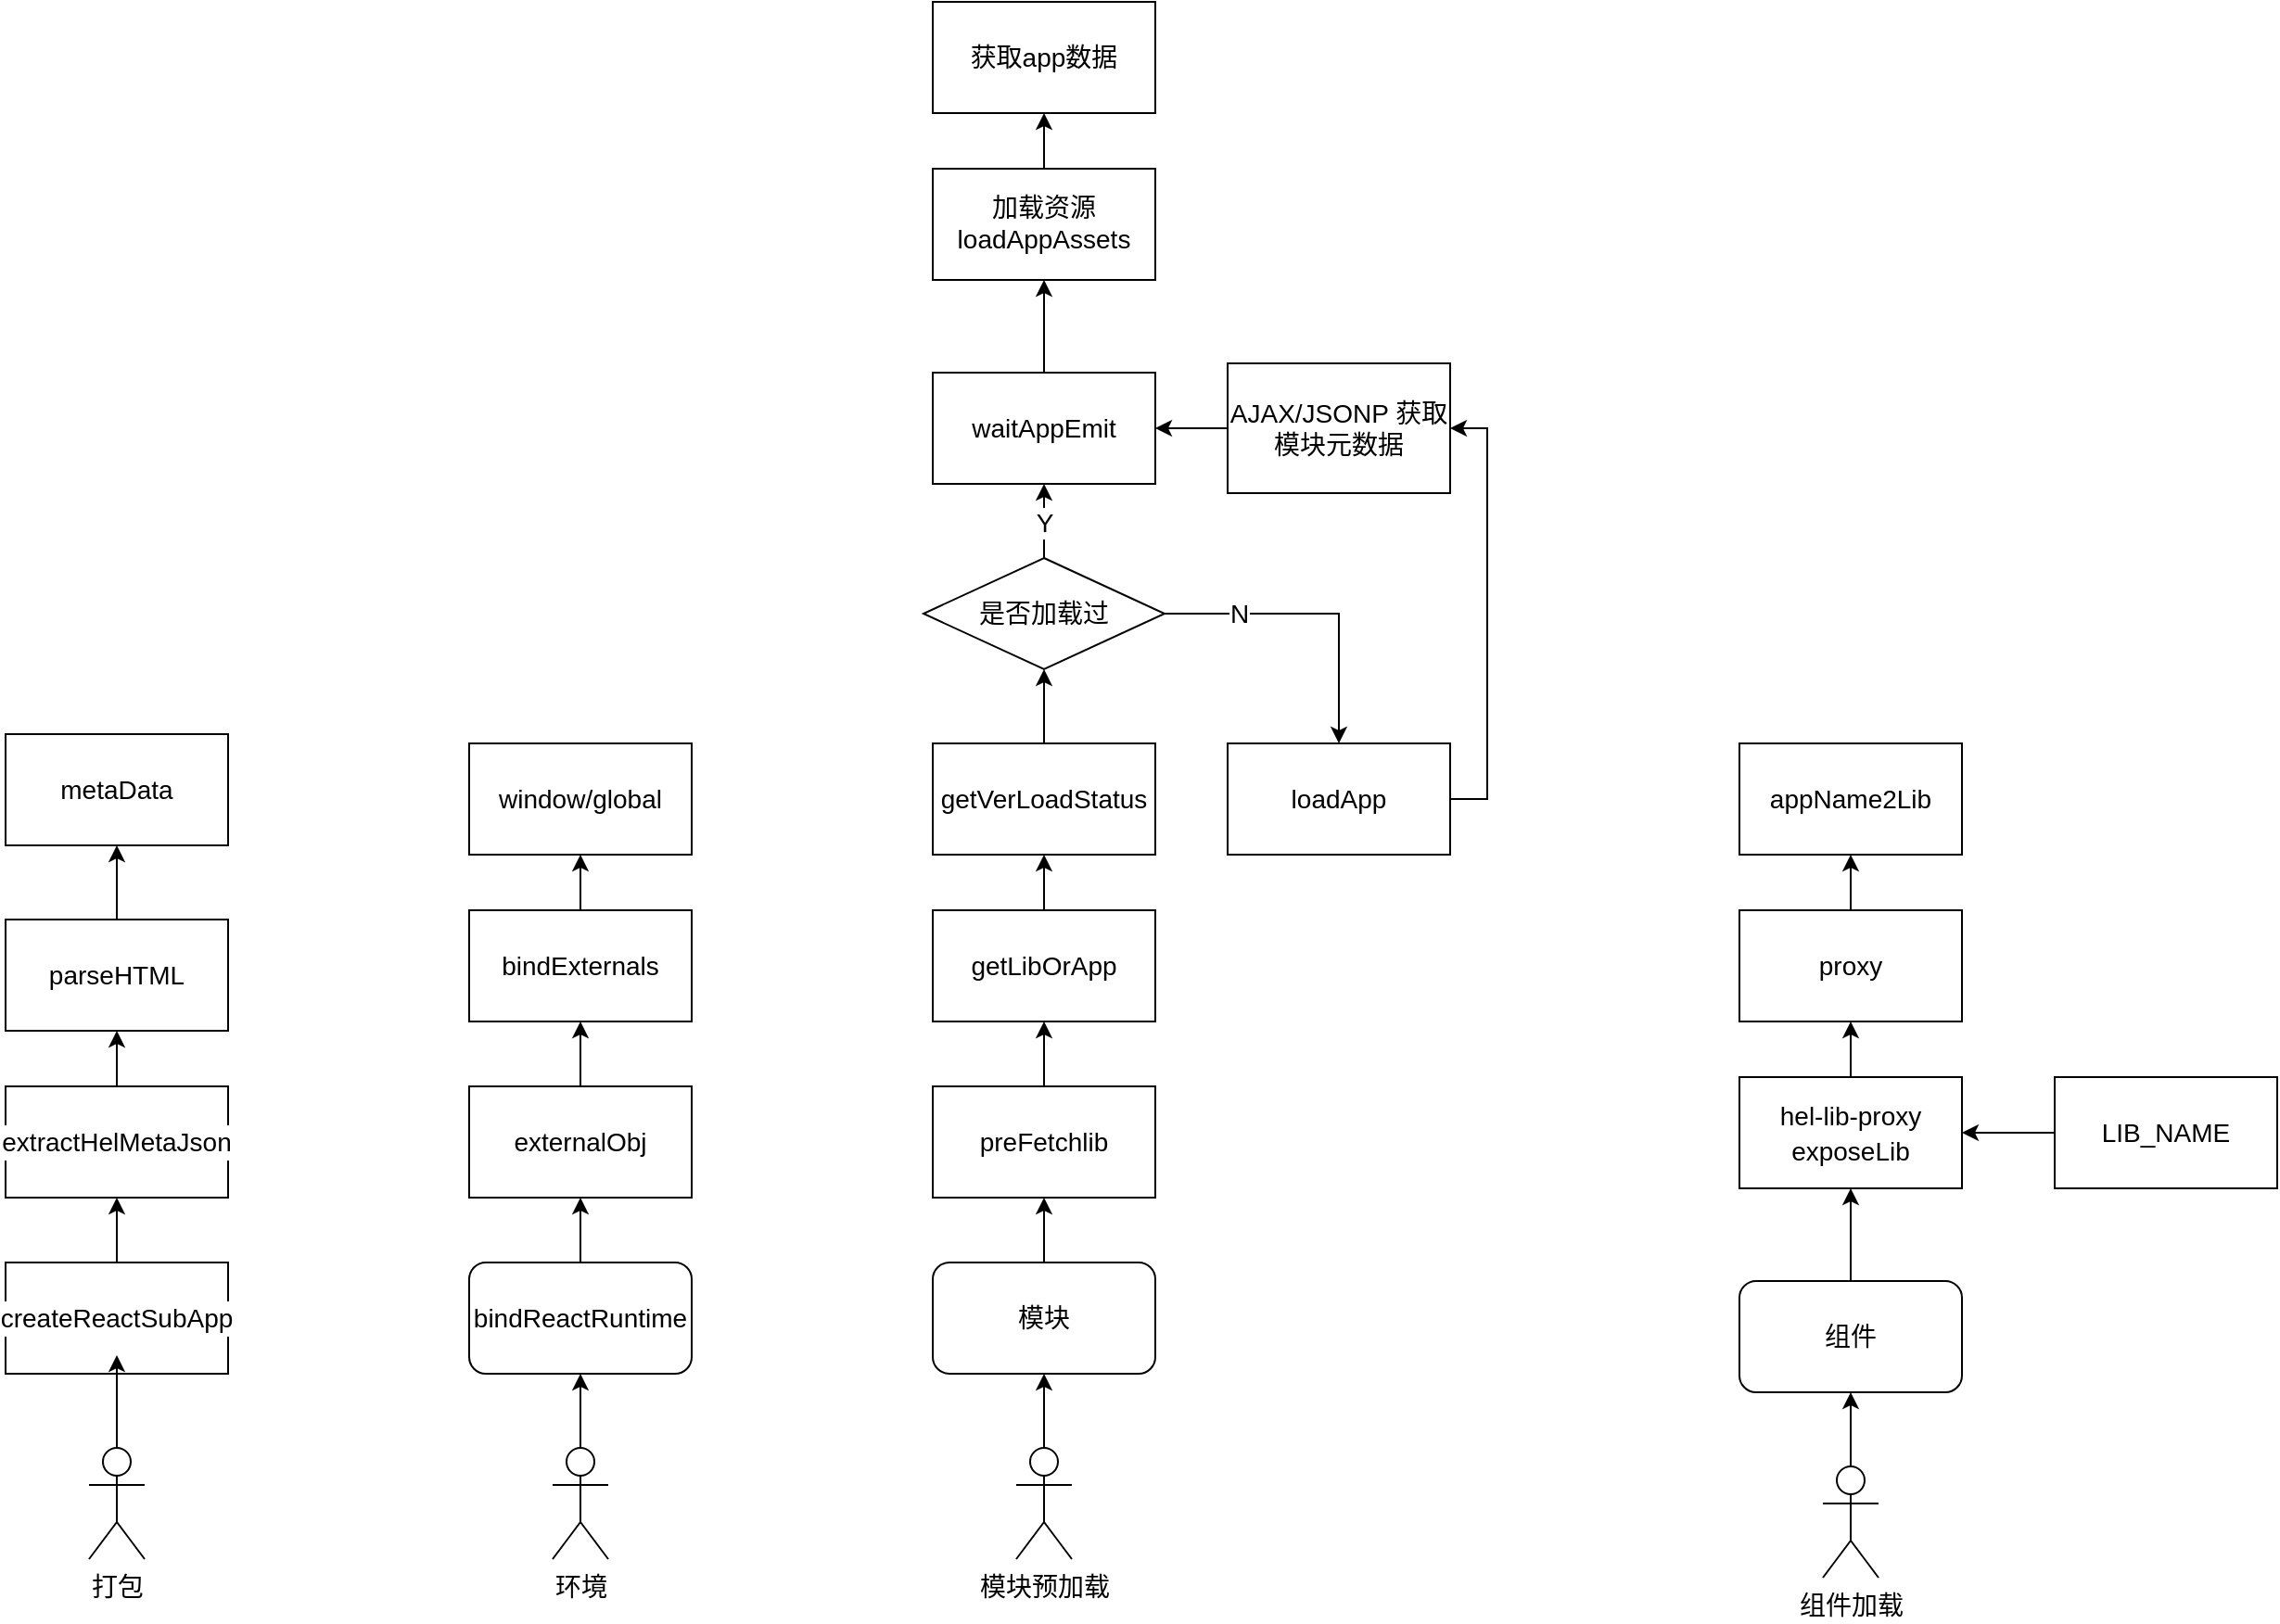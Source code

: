<mxfile version="22.1.21" type="device">
  <diagram name="第 1 页" id="_yUB_rn5PIO8Qkfh15Yj">
    <mxGraphModel dx="2473" dy="1070" grid="1" gridSize="10" guides="1" tooltips="1" connect="1" arrows="1" fold="1" page="1" pageScale="1" pageWidth="827" pageHeight="1169" math="0" shadow="0">
      <root>
        <mxCell id="0" />
        <mxCell id="1" parent="0" />
        <mxCell id="n320dYOvcEdCpAnGixLz-7" style="edgeStyle=orthogonalEdgeStyle;rounded=0;orthogonalLoop=1;jettySize=auto;html=1;fontColor=default;labelBackgroundColor=default;fontFamily=Helvetica;align=center;fontStyle=0;fontSize=14;" parent="1" source="n320dYOvcEdCpAnGixLz-1" target="n320dYOvcEdCpAnGixLz-5" edge="1">
          <mxGeometry relative="1" as="geometry" />
        </mxCell>
        <mxCell id="n320dYOvcEdCpAnGixLz-1" value="模块" style="rounded=1;whiteSpace=wrap;html=1;fontColor=default;labelBackgroundColor=default;fontFamily=Helvetica;align=center;fontStyle=0;fontSize=14;" parent="1" vertex="1">
          <mxGeometry x="195" y="680" width="120" height="60" as="geometry" />
        </mxCell>
        <mxCell id="n320dYOvcEdCpAnGixLz-6" style="edgeStyle=orthogonalEdgeStyle;rounded=0;orthogonalLoop=1;jettySize=auto;html=1;fontColor=default;labelBackgroundColor=default;fontFamily=Helvetica;align=center;fontStyle=0;fontSize=14;" parent="1" source="n320dYOvcEdCpAnGixLz-2" target="n320dYOvcEdCpAnGixLz-1" edge="1">
          <mxGeometry relative="1" as="geometry" />
        </mxCell>
        <mxCell id="n320dYOvcEdCpAnGixLz-2" value="模块预加载" style="shape=umlActor;verticalLabelPosition=bottom;verticalAlign=top;html=1;outlineConnect=0;fontColor=default;labelBackgroundColor=default;fontFamily=Helvetica;align=center;fontStyle=0;fontSize=14;" parent="1" vertex="1">
          <mxGeometry x="240" y="780" width="30" height="60" as="geometry" />
        </mxCell>
        <mxCell id="n320dYOvcEdCpAnGixLz-9" style="edgeStyle=orthogonalEdgeStyle;rounded=0;orthogonalLoop=1;jettySize=auto;html=1;fontColor=default;labelBackgroundColor=default;fontFamily=Helvetica;align=center;fontStyle=0;fontSize=14;" parent="1" source="n320dYOvcEdCpAnGixLz-5" target="n320dYOvcEdCpAnGixLz-8" edge="1">
          <mxGeometry relative="1" as="geometry" />
        </mxCell>
        <mxCell id="n320dYOvcEdCpAnGixLz-5" value="preFetchlib" style="rounded=0;whiteSpace=wrap;html=1;fontColor=default;labelBackgroundColor=default;fontFamily=Helvetica;align=center;fontStyle=0;fontSize=14;" parent="1" vertex="1">
          <mxGeometry x="195" y="585" width="120" height="60" as="geometry" />
        </mxCell>
        <mxCell id="n320dYOvcEdCpAnGixLz-11" style="edgeStyle=orthogonalEdgeStyle;rounded=0;orthogonalLoop=1;jettySize=auto;html=1;fontSize=14;fontColor=default;labelBackgroundColor=default;fontFamily=Helvetica;" parent="1" source="n320dYOvcEdCpAnGixLz-8" target="n320dYOvcEdCpAnGixLz-10" edge="1">
          <mxGeometry relative="1" as="geometry" />
        </mxCell>
        <mxCell id="n320dYOvcEdCpAnGixLz-8" value="&lt;div style=&quot;font-size: 14px; line-height: 19px; white-space: pre;&quot;&gt;&lt;span style=&quot;font-size: 14px;&quot;&gt;getLibOrApp&lt;/span&gt;&lt;/div&gt;" style="rounded=0;whiteSpace=wrap;html=1;fontColor=default;labelBackgroundColor=default;fontFamily=Helvetica;align=center;fontStyle=0;fontSize=14;" parent="1" vertex="1">
          <mxGeometry x="195" y="490" width="120" height="60" as="geometry" />
        </mxCell>
        <mxCell id="n320dYOvcEdCpAnGixLz-13" style="edgeStyle=orthogonalEdgeStyle;rounded=0;orthogonalLoop=1;jettySize=auto;html=1;fontSize=14;fontColor=default;labelBackgroundColor=default;fontFamily=Helvetica;" parent="1" source="n320dYOvcEdCpAnGixLz-10" target="n320dYOvcEdCpAnGixLz-12" edge="1">
          <mxGeometry relative="1" as="geometry">
            <mxPoint x="255" y="360" as="targetPoint" />
          </mxGeometry>
        </mxCell>
        <mxCell id="n320dYOvcEdCpAnGixLz-10" value="&lt;div style=&quot;font-size: 14px; line-height: 19px; white-space: pre;&quot;&gt;&lt;div style=&quot;line-height: 19px; font-size: 14px;&quot;&gt;&lt;span style=&quot;font-size: 14px;&quot;&gt;getVerLoadStatus&lt;/span&gt;&lt;/div&gt;&lt;/div&gt;" style="rounded=0;whiteSpace=wrap;html=1;fontColor=default;labelBackgroundColor=default;fontFamily=Helvetica;align=center;fontStyle=0;fontSize=14;" parent="1" vertex="1">
          <mxGeometry x="195" y="400" width="120" height="60" as="geometry" />
        </mxCell>
        <mxCell id="n320dYOvcEdCpAnGixLz-16" style="edgeStyle=orthogonalEdgeStyle;rounded=0;orthogonalLoop=1;jettySize=auto;html=1;entryX=0.5;entryY=1;entryDx=0;entryDy=0;fontSize=14;fontColor=default;labelBackgroundColor=default;fontFamily=Helvetica;" parent="1" source="n320dYOvcEdCpAnGixLz-12" target="n320dYOvcEdCpAnGixLz-15" edge="1">
          <mxGeometry relative="1" as="geometry" />
        </mxCell>
        <mxCell id="n320dYOvcEdCpAnGixLz-48" value="Y" style="edgeLabel;html=1;align=center;verticalAlign=middle;resizable=0;points=[];fontSize=14;fontColor=default;labelBackgroundColor=default;fontFamily=Helvetica;" parent="n320dYOvcEdCpAnGixLz-16" vertex="1" connectable="0">
          <mxGeometry x="0.083" y="3" relative="1" as="geometry">
            <mxPoint x="3" y="2" as="offset" />
          </mxGeometry>
        </mxCell>
        <mxCell id="n320dYOvcEdCpAnGixLz-18" style="edgeStyle=orthogonalEdgeStyle;rounded=0;orthogonalLoop=1;jettySize=auto;html=1;fontSize=14;fontColor=default;labelBackgroundColor=default;fontFamily=Helvetica;" parent="1" source="n320dYOvcEdCpAnGixLz-12" target="n320dYOvcEdCpAnGixLz-17" edge="1">
          <mxGeometry relative="1" as="geometry" />
        </mxCell>
        <mxCell id="n320dYOvcEdCpAnGixLz-49" value="N" style="edgeLabel;html=1;align=center;verticalAlign=middle;resizable=0;points=[];fontSize=14;fontColor=default;labelBackgroundColor=default;fontFamily=Helvetica;" parent="n320dYOvcEdCpAnGixLz-18" vertex="1" connectable="0">
          <mxGeometry x="-0.339" y="3" relative="1" as="geometry">
            <mxPoint x="-14" y="3" as="offset" />
          </mxGeometry>
        </mxCell>
        <mxCell id="n320dYOvcEdCpAnGixLz-12" value="是否加载过" style="rhombus;whiteSpace=wrap;html=1;fontSize=14;fontColor=default;labelBackgroundColor=default;fontFamily=Helvetica;" parent="1" vertex="1">
          <mxGeometry x="190" y="300" width="130" height="60" as="geometry" />
        </mxCell>
        <mxCell id="n320dYOvcEdCpAnGixLz-26" style="edgeStyle=orthogonalEdgeStyle;rounded=0;orthogonalLoop=1;jettySize=auto;html=1;fontSize=14;fontColor=default;labelBackgroundColor=default;fontFamily=Helvetica;" parent="1" source="n320dYOvcEdCpAnGixLz-15" target="n320dYOvcEdCpAnGixLz-22" edge="1">
          <mxGeometry relative="1" as="geometry" />
        </mxCell>
        <mxCell id="n320dYOvcEdCpAnGixLz-15" value="&lt;div style=&quot;font-size: 14px; line-height: 19px; white-space: pre;&quot;&gt;&lt;div style=&quot;line-height: 19px; font-size: 14px;&quot;&gt;&lt;div style=&quot;line-height: 19px; font-size: 14px;&quot;&gt;&lt;span style=&quot;font-size: 14px;&quot;&gt;waitAppEmit&lt;/span&gt;&lt;/div&gt;&lt;/div&gt;&lt;/div&gt;" style="rounded=0;whiteSpace=wrap;html=1;fontColor=default;labelBackgroundColor=default;fontFamily=Helvetica;align=center;fontStyle=0;fontSize=14;" parent="1" vertex="1">
          <mxGeometry x="195" y="200" width="120" height="60" as="geometry" />
        </mxCell>
        <mxCell id="n320dYOvcEdCpAnGixLz-47" style="edgeStyle=orthogonalEdgeStyle;rounded=0;orthogonalLoop=1;jettySize=auto;html=1;entryX=1;entryY=0.5;entryDx=0;entryDy=0;exitX=1;exitY=0.5;exitDx=0;exitDy=0;fontSize=14;fontColor=default;labelBackgroundColor=default;fontFamily=Helvetica;" parent="1" source="n320dYOvcEdCpAnGixLz-17" target="n320dYOvcEdCpAnGixLz-23" edge="1">
          <mxGeometry relative="1" as="geometry" />
        </mxCell>
        <mxCell id="n320dYOvcEdCpAnGixLz-17" value="&lt;div style=&quot;font-size: 14px; line-height: 19px; white-space: pre;&quot;&gt;&lt;span style=&quot;font-size: 14px;&quot;&gt;loadApp&lt;/span&gt;&lt;/div&gt;" style="rounded=0;whiteSpace=wrap;html=1;fontSize=14;fontColor=default;labelBackgroundColor=default;fontFamily=Helvetica;" parent="1" vertex="1">
          <mxGeometry x="354" y="400" width="120" height="60" as="geometry" />
        </mxCell>
        <mxCell id="n320dYOvcEdCpAnGixLz-28" value="" style="edgeStyle=orthogonalEdgeStyle;rounded=0;orthogonalLoop=1;jettySize=auto;html=1;fontSize=14;fontColor=default;labelBackgroundColor=default;fontFamily=Helvetica;" parent="1" source="n320dYOvcEdCpAnGixLz-22" target="n320dYOvcEdCpAnGixLz-27" edge="1">
          <mxGeometry relative="1" as="geometry" />
        </mxCell>
        <mxCell id="n320dYOvcEdCpAnGixLz-22" value="加载资源&lt;div style=&quot;font-size: 14px;&quot;&gt;&lt;div style=&quot;font-size: 14px; line-height: 19px; white-space: pre;&quot;&gt;&lt;span style=&quot;font-size: 14px;&quot;&gt;loadAppAssets&lt;/span&gt;&lt;/div&gt;&lt;/div&gt;" style="rounded=0;whiteSpace=wrap;html=1;fontSize=14;fontColor=default;labelBackgroundColor=default;fontFamily=Helvetica;" parent="1" vertex="1">
          <mxGeometry x="195" y="90" width="120" height="60" as="geometry" />
        </mxCell>
        <mxCell id="n320dYOvcEdCpAnGixLz-46" style="edgeStyle=orthogonalEdgeStyle;rounded=0;orthogonalLoop=1;jettySize=auto;html=1;fontSize=14;fontColor=default;labelBackgroundColor=default;fontFamily=Helvetica;" parent="1" source="n320dYOvcEdCpAnGixLz-23" target="n320dYOvcEdCpAnGixLz-15" edge="1">
          <mxGeometry relative="1" as="geometry" />
        </mxCell>
        <mxCell id="n320dYOvcEdCpAnGixLz-23" value="AJAX/JSONP 获取模块元数据" style="rounded=0;whiteSpace=wrap;html=1;fontSize=14;fontColor=default;labelBackgroundColor=default;fontFamily=Helvetica;" parent="1" vertex="1">
          <mxGeometry x="354" y="195" width="120" height="70" as="geometry" />
        </mxCell>
        <mxCell id="n320dYOvcEdCpAnGixLz-27" value="获取app数据" style="rounded=0;whiteSpace=wrap;html=1;fontSize=14;fontColor=default;labelBackgroundColor=default;fontFamily=Helvetica;" parent="1" vertex="1">
          <mxGeometry x="195" width="120" height="60" as="geometry" />
        </mxCell>
        <mxCell id="n320dYOvcEdCpAnGixLz-43" style="edgeStyle=orthogonalEdgeStyle;rounded=0;orthogonalLoop=1;jettySize=auto;html=1;entryX=0.5;entryY=1;entryDx=0;entryDy=0;fontSize=14;fontColor=default;labelBackgroundColor=default;fontFamily=Helvetica;" parent="1" source="n320dYOvcEdCpAnGixLz-29" target="n320dYOvcEdCpAnGixLz-34" edge="1">
          <mxGeometry relative="1" as="geometry" />
        </mxCell>
        <mxCell id="n320dYOvcEdCpAnGixLz-29" value="环境" style="shape=umlActor;verticalLabelPosition=bottom;verticalAlign=top;html=1;outlineConnect=0;fontSize=14;fontColor=default;labelBackgroundColor=default;fontFamily=Helvetica;" parent="1" vertex="1">
          <mxGeometry x="-10" y="780" width="30" height="60" as="geometry" />
        </mxCell>
        <mxCell id="n320dYOvcEdCpAnGixLz-36" style="edgeStyle=orthogonalEdgeStyle;rounded=0;orthogonalLoop=1;jettySize=auto;html=1;fontSize=14;fontColor=default;labelBackgroundColor=default;fontFamily=Helvetica;" parent="1" source="n320dYOvcEdCpAnGixLz-34" target="n320dYOvcEdCpAnGixLz-35" edge="1">
          <mxGeometry relative="1" as="geometry" />
        </mxCell>
        <mxCell id="n320dYOvcEdCpAnGixLz-34" value="bindReactRuntime" style="rounded=1;whiteSpace=wrap;html=1;fontSize=14;fontColor=default;labelBackgroundColor=default;fontFamily=Helvetica;" parent="1" vertex="1">
          <mxGeometry x="-55" y="680" width="120" height="60" as="geometry" />
        </mxCell>
        <mxCell id="n320dYOvcEdCpAnGixLz-38" value="" style="edgeStyle=orthogonalEdgeStyle;rounded=0;orthogonalLoop=1;jettySize=auto;html=1;fontSize=14;fontColor=default;labelBackgroundColor=default;fontFamily=Helvetica;" parent="1" source="n320dYOvcEdCpAnGixLz-35" target="n320dYOvcEdCpAnGixLz-37" edge="1">
          <mxGeometry relative="1" as="geometry" />
        </mxCell>
        <mxCell id="n320dYOvcEdCpAnGixLz-35" value="&lt;div style=&quot;font-size: 14px; line-height: 19px; white-space: pre;&quot;&gt;&lt;span style=&quot;font-size: 14px;&quot;&gt;externalObj&lt;/span&gt;&lt;/div&gt;" style="rounded=0;whiteSpace=wrap;html=1;fontSize=14;fontColor=default;labelBackgroundColor=default;fontFamily=Helvetica;" parent="1" vertex="1">
          <mxGeometry x="-55" y="585" width="120" height="60" as="geometry" />
        </mxCell>
        <mxCell id="n320dYOvcEdCpAnGixLz-40" value="" style="edgeStyle=orthogonalEdgeStyle;rounded=0;orthogonalLoop=1;jettySize=auto;html=1;fontSize=14;fontColor=default;labelBackgroundColor=default;fontFamily=Helvetica;" parent="1" source="n320dYOvcEdCpAnGixLz-37" target="n320dYOvcEdCpAnGixLz-39" edge="1">
          <mxGeometry relative="1" as="geometry" />
        </mxCell>
        <mxCell id="n320dYOvcEdCpAnGixLz-37" value="&lt;div style=&quot;font-size: 14px; line-height: 19px; white-space: pre;&quot;&gt;&lt;span style=&quot;font-size: 14px;&quot;&gt;bindExternals&lt;/span&gt;&lt;/div&gt;" style="rounded=0;whiteSpace=wrap;html=1;fontSize=14;fontColor=default;labelBackgroundColor=default;fontFamily=Helvetica;" parent="1" vertex="1">
          <mxGeometry x="-55" y="490" width="120" height="60" as="geometry" />
        </mxCell>
        <mxCell id="n320dYOvcEdCpAnGixLz-39" value="window/global" style="rounded=0;whiteSpace=wrap;html=1;fontSize=14;fontColor=default;labelBackgroundColor=default;fontFamily=Helvetica;" parent="1" vertex="1">
          <mxGeometry x="-55" y="400" width="120" height="60" as="geometry" />
        </mxCell>
        <mxCell id="n320dYOvcEdCpAnGixLz-53" style="edgeStyle=orthogonalEdgeStyle;rounded=0;orthogonalLoop=1;jettySize=auto;html=1;entryX=0.5;entryY=1;entryDx=0;entryDy=0;fontSize=14;fontColor=default;labelBackgroundColor=default;fontFamily=Helvetica;" parent="1" source="n320dYOvcEdCpAnGixLz-41" target="n320dYOvcEdCpAnGixLz-50" edge="1">
          <mxGeometry relative="1" as="geometry" />
        </mxCell>
        <mxCell id="n320dYOvcEdCpAnGixLz-41" value="组件加载" style="shape=umlActor;verticalLabelPosition=bottom;verticalAlign=top;html=1;outlineConnect=0;fontSize=14;fontColor=default;labelBackgroundColor=default;fontFamily=Helvetica;" parent="1" vertex="1">
          <mxGeometry x="675" y="790" width="30" height="60" as="geometry" />
        </mxCell>
        <mxCell id="n320dYOvcEdCpAnGixLz-52" style="edgeStyle=orthogonalEdgeStyle;rounded=0;orthogonalLoop=1;jettySize=auto;html=1;fontSize=14;fontColor=default;labelBackgroundColor=default;fontFamily=Helvetica;" parent="1" source="n320dYOvcEdCpAnGixLz-50" target="n320dYOvcEdCpAnGixLz-51" edge="1">
          <mxGeometry relative="1" as="geometry" />
        </mxCell>
        <mxCell id="n320dYOvcEdCpAnGixLz-50" value="组件" style="rounded=1;whiteSpace=wrap;html=1;fontSize=14;fontColor=default;labelBackgroundColor=default;fontFamily=Helvetica;" parent="1" vertex="1">
          <mxGeometry x="630" y="690" width="120" height="60" as="geometry" />
        </mxCell>
        <mxCell id="n320dYOvcEdCpAnGixLz-57" value="" style="edgeStyle=orthogonalEdgeStyle;rounded=0;orthogonalLoop=1;jettySize=auto;html=1;fontSize=14;fontColor=default;labelBackgroundColor=default;fontFamily=Helvetica;" parent="1" source="n320dYOvcEdCpAnGixLz-51" target="n320dYOvcEdCpAnGixLz-56" edge="1">
          <mxGeometry relative="1" as="geometry" />
        </mxCell>
        <mxCell id="n320dYOvcEdCpAnGixLz-51" value="&lt;div style=&quot;font-size: 14px; line-height: 19px; white-space: pre;&quot;&gt;&lt;span style=&quot;font-size: 14px;&quot;&gt;hel-lib-proxy&lt;/span&gt;&lt;/div&gt;&lt;div style=&quot;font-size: 14px; line-height: 19px; white-space: pre;&quot;&gt;&lt;div style=&quot;line-height: 19px; font-size: 14px;&quot;&gt;&lt;span style=&quot;font-size: 14px;&quot;&gt;exposeLib&lt;/span&gt;&lt;/div&gt;&lt;/div&gt;" style="rounded=0;whiteSpace=wrap;html=1;fontSize=14;fontColor=default;labelBackgroundColor=default;fontFamily=Helvetica;" parent="1" vertex="1">
          <mxGeometry x="630" y="580" width="120" height="60" as="geometry" />
        </mxCell>
        <mxCell id="n320dYOvcEdCpAnGixLz-55" style="edgeStyle=orthogonalEdgeStyle;rounded=0;orthogonalLoop=1;jettySize=auto;html=1;fontSize=14;fontColor=default;labelBackgroundColor=default;fontFamily=Helvetica;" parent="1" source="n320dYOvcEdCpAnGixLz-54" target="n320dYOvcEdCpAnGixLz-51" edge="1">
          <mxGeometry relative="1" as="geometry" />
        </mxCell>
        <mxCell id="n320dYOvcEdCpAnGixLz-54" value="&lt;div style=&quot;font-size: 14px; line-height: 19px; white-space: pre;&quot;&gt;&lt;span style=&quot;font-size: 14px;&quot;&gt;LIB_NAME&lt;/span&gt;&lt;/div&gt;" style="rounded=0;whiteSpace=wrap;html=1;fontSize=14;fontColor=default;labelBackgroundColor=default;fontFamily=Helvetica;" parent="1" vertex="1">
          <mxGeometry x="800" y="580" width="120" height="60" as="geometry" />
        </mxCell>
        <mxCell id="n320dYOvcEdCpAnGixLz-59" value="" style="edgeStyle=orthogonalEdgeStyle;rounded=0;orthogonalLoop=1;jettySize=auto;html=1;fontSize=14;fontColor=default;labelBackgroundColor=default;fontFamily=Helvetica;" parent="1" source="n320dYOvcEdCpAnGixLz-56" target="n320dYOvcEdCpAnGixLz-58" edge="1">
          <mxGeometry relative="1" as="geometry" />
        </mxCell>
        <mxCell id="n320dYOvcEdCpAnGixLz-56" value="proxy" style="rounded=0;whiteSpace=wrap;html=1;fontSize=14;fontColor=default;labelBackgroundColor=default;fontFamily=Helvetica;" parent="1" vertex="1">
          <mxGeometry x="630" y="490" width="120" height="60" as="geometry" />
        </mxCell>
        <mxCell id="n320dYOvcEdCpAnGixLz-58" value="&lt;div style=&quot;font-size: 14px; line-height: 19px; white-space: pre;&quot;&gt;&lt;span style=&quot;font-size: 14px;&quot;&gt;appName2Lib&lt;/span&gt;&lt;/div&gt;" style="rounded=0;whiteSpace=wrap;html=1;fontSize=14;fontColor=default;labelBackgroundColor=default;fontFamily=Helvetica;" parent="1" vertex="1">
          <mxGeometry x="630" y="400" width="120" height="60" as="geometry" />
        </mxCell>
        <mxCell id="n320dYOvcEdCpAnGixLz-66" value="" style="edgeStyle=orthogonalEdgeStyle;rounded=0;orthogonalLoop=1;jettySize=auto;html=1;fontSize=14;fontColor=default;labelBackgroundColor=default;fontFamily=Helvetica;" parent="1" source="n320dYOvcEdCpAnGixLz-62" target="n320dYOvcEdCpAnGixLz-65" edge="1">
          <mxGeometry relative="1" as="geometry" />
        </mxCell>
        <mxCell id="n320dYOvcEdCpAnGixLz-62" value="&lt;div style=&quot;font-size: 14px; line-height: 19px; white-space: pre;&quot;&gt;&lt;span style=&quot;font-size: 14px;&quot;&gt;createReactSubApp&lt;/span&gt;&lt;/div&gt;" style="rounded=0;whiteSpace=wrap;html=1;fontSize=14;fontColor=default;labelBackgroundColor=default;fontFamily=Helvetica;" parent="1" vertex="1">
          <mxGeometry x="-305" y="680" width="120" height="60" as="geometry" />
        </mxCell>
        <mxCell id="n320dYOvcEdCpAnGixLz-68" value="" style="edgeStyle=orthogonalEdgeStyle;rounded=0;orthogonalLoop=1;jettySize=auto;html=1;fontSize=14;fontColor=default;labelBackgroundColor=default;fontFamily=Helvetica;" parent="1" source="n320dYOvcEdCpAnGixLz-65" target="n320dYOvcEdCpAnGixLz-67" edge="1">
          <mxGeometry relative="1" as="geometry" />
        </mxCell>
        <mxCell id="n320dYOvcEdCpAnGixLz-65" value="&lt;div style=&quot;font-size: 14px; line-height: 19px; white-space: pre;&quot;&gt;&lt;span style=&quot;font-size: 14px;&quot;&gt;extractHelMetaJson&lt;/span&gt;&lt;/div&gt;" style="rounded=0;whiteSpace=wrap;html=1;fontSize=14;fontColor=default;labelBackgroundColor=default;fontFamily=Helvetica;" parent="1" vertex="1">
          <mxGeometry x="-305" y="585" width="120" height="60" as="geometry" />
        </mxCell>
        <mxCell id="n320dYOvcEdCpAnGixLz-70" value="" style="edgeStyle=orthogonalEdgeStyle;rounded=0;orthogonalLoop=1;jettySize=auto;html=1;fontSize=14;fontColor=default;labelBackgroundColor=default;fontFamily=Helvetica;" parent="1" source="n320dYOvcEdCpAnGixLz-67" target="n320dYOvcEdCpAnGixLz-69" edge="1">
          <mxGeometry relative="1" as="geometry" />
        </mxCell>
        <mxCell id="n320dYOvcEdCpAnGixLz-67" value="parseHTML" style="rounded=0;whiteSpace=wrap;html=1;fontSize=14;fontColor=default;labelBackgroundColor=default;fontFamily=Helvetica;" parent="1" vertex="1">
          <mxGeometry x="-305" y="495" width="120" height="60" as="geometry" />
        </mxCell>
        <mxCell id="n320dYOvcEdCpAnGixLz-69" value="metaData" style="rounded=0;whiteSpace=wrap;html=1;fontSize=14;fontColor=default;labelBackgroundColor=default;fontFamily=Helvetica;" parent="1" vertex="1">
          <mxGeometry x="-305" y="395" width="120" height="60" as="geometry" />
        </mxCell>
        <mxCell id="n320dYOvcEdCpAnGixLz-72" style="edgeStyle=orthogonalEdgeStyle;rounded=0;orthogonalLoop=1;jettySize=auto;html=1;fontSize=14;fontColor=default;labelBackgroundColor=default;fontFamily=Helvetica;" parent="1" source="n320dYOvcEdCpAnGixLz-71" edge="1">
          <mxGeometry relative="1" as="geometry">
            <mxPoint x="-245" y="730" as="targetPoint" />
          </mxGeometry>
        </mxCell>
        <mxCell id="n320dYOvcEdCpAnGixLz-71" value="打包" style="shape=umlActor;verticalLabelPosition=bottom;verticalAlign=top;html=1;outlineConnect=0;fontSize=14;fontColor=default;labelBackgroundColor=default;fontFamily=Helvetica;" parent="1" vertex="1">
          <mxGeometry x="-260" y="780" width="30" height="60" as="geometry" />
        </mxCell>
      </root>
    </mxGraphModel>
  </diagram>
</mxfile>
